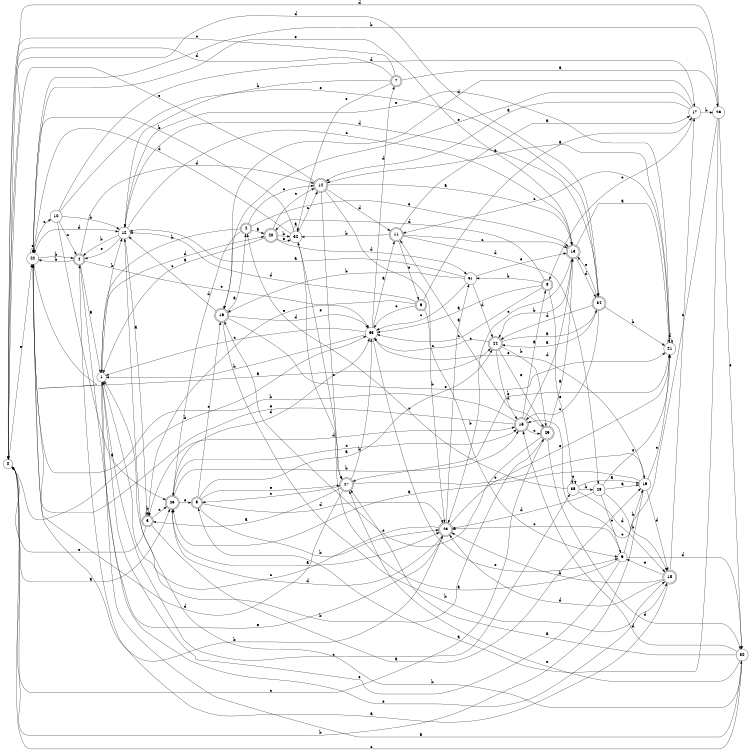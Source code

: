 digraph n29_6 {
__start0 [label="" shape="none"];

rankdir=LR;
size="8,5";

s0 [style="filled", color="black", fillcolor="white" shape="circle", label="0"];
s1 [style="filled", color="black", fillcolor="white" shape="circle", label="1"];
s2 [style="rounded,filled", color="black", fillcolor="white" shape="doublecircle", label="2"];
s3 [style="rounded,filled", color="black", fillcolor="white" shape="doublecircle", label="3"];
s4 [style="rounded,filled", color="black", fillcolor="white" shape="doublecircle", label="4"];
s5 [style="rounded,filled", color="black", fillcolor="white" shape="doublecircle", label="5"];
s6 [style="rounded,filled", color="black", fillcolor="white" shape="doublecircle", label="6"];
s7 [style="rounded,filled", color="black", fillcolor="white" shape="doublecircle", label="7"];
s8 [style="rounded,filled", color="black", fillcolor="white" shape="doublecircle", label="8"];
s9 [style="filled", color="black", fillcolor="white" shape="circle", label="9"];
s10 [style="filled", color="black", fillcolor="white" shape="circle", label="10"];
s11 [style="rounded,filled", color="black", fillcolor="white" shape="doublecircle", label="11"];
s12 [style="filled", color="black", fillcolor="white" shape="circle", label="12"];
s13 [style="rounded,filled", color="black", fillcolor="white" shape="doublecircle", label="13"];
s14 [style="rounded,filled", color="black", fillcolor="white" shape="doublecircle", label="14"];
s15 [style="rounded,filled", color="black", fillcolor="white" shape="doublecircle", label="15"];
s16 [style="rounded,filled", color="black", fillcolor="white" shape="doublecircle", label="16"];
s17 [style="filled", color="black", fillcolor="white" shape="circle", label="17"];
s18 [style="rounded,filled", color="black", fillcolor="white" shape="doublecircle", label="18"];
s19 [style="filled", color="black", fillcolor="white" shape="circle", label="19"];
s20 [style="rounded,filled", color="black", fillcolor="white" shape="doublecircle", label="20"];
s21 [style="filled", color="black", fillcolor="white" shape="circle", label="21"];
s22 [style="filled", color="black", fillcolor="white" shape="circle", label="22"];
s23 [style="rounded,filled", color="black", fillcolor="white" shape="doublecircle", label="23"];
s24 [style="rounded,filled", color="black", fillcolor="white" shape="doublecircle", label="24"];
s25 [style="rounded,filled", color="black", fillcolor="white" shape="doublecircle", label="25"];
s26 [style="filled", color="black", fillcolor="white" shape="circle", label="26"];
s27 [style="rounded,filled", color="black", fillcolor="white" shape="doublecircle", label="27"];
s28 [style="filled", color="black", fillcolor="white" shape="circle", label="28"];
s29 [style="rounded,filled", color="black", fillcolor="white" shape="doublecircle", label="29"];
s30 [style="filled", color="black", fillcolor="white" shape="circle", label="30"];
s31 [style="filled", color="black", fillcolor="white" shape="circle", label="31"];
s32 [style="filled", color="black", fillcolor="white" shape="circle", label="32"];
s33 [style="filled", color="black", fillcolor="white" shape="circle", label="33"];
s34 [style="rounded,filled", color="black", fillcolor="white" shape="doublecircle", label="34"];
s35 [style="filled", color="black", fillcolor="white" shape="circle", label="35"];
s0 -> s25 [label="a"];
s0 -> s33 [label="b"];
s0 -> s29 [label="c"];
s0 -> s34 [label="d"];
s0 -> s22 [label="e"];
s1 -> s30 [label="a"];
s1 -> s12 [label="b"];
s1 -> s35 [label="c"];
s1 -> s20 [label="d"];
s1 -> s18 [label="e"];
s2 -> s20 [label="a"];
s2 -> s1 [label="b"];
s2 -> s14 [label="c"];
s2 -> s25 [label="d"];
s2 -> s13 [label="e"];
s3 -> s19 [label="a"];
s3 -> s3 [label="b"];
s3 -> s25 [label="c"];
s3 -> s15 [label="d"];
s3 -> s0 [label="e"];
s4 -> s1 [label="a"];
s4 -> s22 [label="b"];
s4 -> s33 [label="c"];
s4 -> s14 [label="d"];
s4 -> s23 [label="e"];
s5 -> s24 [label="a"];
s5 -> s23 [label="b"];
s5 -> s16 [label="c"];
s5 -> s23 [label="d"];
s5 -> s27 [label="e"];
s6 -> s17 [label="a"];
s6 -> s23 [label="b"];
s6 -> s33 [label="c"];
s6 -> s12 [label="d"];
s6 -> s3 [label="e"];
s7 -> s26 [label="a"];
s7 -> s12 [label="b"];
s7 -> s0 [label="c"];
s7 -> s0 [label="d"];
s7 -> s32 [label="e"];
s8 -> s33 [label="a"];
s8 -> s31 [label="b"];
s8 -> s33 [label="c"];
s8 -> s20 [label="d"];
s8 -> s35 [label="e"];
s9 -> s32 [label="a"];
s9 -> s19 [label="b"];
s9 -> s23 [label="c"];
s9 -> s30 [label="d"];
s9 -> s1 [label="e"];
s10 -> s25 [label="a"];
s10 -> s12 [label="b"];
s10 -> s4 [label="c"];
s10 -> s17 [label="d"];
s10 -> s34 [label="e"];
s11 -> s17 [label="a"];
s11 -> s32 [label="b"];
s11 -> s13 [label="c"];
s11 -> s28 [label="d"];
s11 -> s6 [label="e"];
s12 -> s3 [label="a"];
s12 -> s4 [label="b"];
s12 -> s13 [label="c"];
s12 -> s34 [label="d"];
s12 -> s4 [label="e"];
s13 -> s21 [label="a"];
s13 -> s24 [label="b"];
s13 -> s23 [label="c"];
s13 -> s34 [label="d"];
s13 -> s22 [label="e"];
s14 -> s13 [label="a"];
s14 -> s9 [label="b"];
s14 -> s27 [label="c"];
s14 -> s11 [label="d"];
s14 -> s0 [label="e"];
s15 -> s8 [label="a"];
s15 -> s22 [label="b"];
s15 -> s29 [label="c"];
s15 -> s13 [label="d"];
s15 -> s22 [label="e"];
s16 -> s2 [label="a"];
s16 -> s18 [label="b"];
s16 -> s12 [label="c"];
s16 -> s33 [label="d"];
s16 -> s21 [label="e"];
s17 -> s14 [label="a"];
s17 -> s26 [label="b"];
s17 -> s8 [label="c"];
s17 -> s16 [label="d"];
s17 -> s16 [label="e"];
s18 -> s4 [label="a"];
s18 -> s23 [label="b"];
s18 -> s17 [label="c"];
s18 -> s23 [label="d"];
s18 -> s9 [label="e"];
s19 -> s25 [label="a"];
s19 -> s0 [label="b"];
s19 -> s21 [label="c"];
s19 -> s18 [label="d"];
s19 -> s33 [label="e"];
s20 -> s1 [label="a"];
s20 -> s32 [label="b"];
s20 -> s14 [label="c"];
s20 -> s31 [label="d"];
s20 -> s32 [label="e"];
s21 -> s14 [label="a"];
s21 -> s27 [label="b"];
s21 -> s11 [label="c"];
s21 -> s21 [label="d"];
s21 -> s12 [label="e"];
s22 -> s24 [label="a"];
s22 -> s4 [label="b"];
s22 -> s10 [label="c"];
s22 -> s12 [label="d"];
s22 -> s22 [label="e"];
s23 -> s31 [label="a"];
s23 -> s22 [label="b"];
s23 -> s1 [label="c"];
s23 -> s25 [label="d"];
s23 -> s21 [label="e"];
s24 -> s34 [label="a"];
s24 -> s29 [label="b"];
s24 -> s33 [label="c"];
s24 -> s15 [label="d"];
s24 -> s29 [label="e"];
s25 -> s23 [label="a"];
s25 -> s15 [label="b"];
s25 -> s15 [label="c"];
s25 -> s33 [label="d"];
s25 -> s5 [label="e"];
s26 -> s5 [label="a"];
s26 -> s22 [label="b"];
s26 -> s15 [label="c"];
s26 -> s0 [label="d"];
s26 -> s30 [label="e"];
s27 -> s3 [label="a"];
s27 -> s33 [label="b"];
s27 -> s5 [label="c"];
s27 -> s22 [label="d"];
s27 -> s19 [label="e"];
s28 -> s19 [label="a"];
s28 -> s18 [label="b"];
s28 -> s9 [label="c"];
s28 -> s23 [label="d"];
s28 -> s21 [label="e"];
s29 -> s13 [label="a"];
s29 -> s1 [label="b"];
s29 -> s11 [label="c"];
s29 -> s30 [label="d"];
s29 -> s16 [label="e"];
s30 -> s27 [label="a"];
s30 -> s12 [label="b"];
s30 -> s0 [label="c"];
s30 -> s15 [label="d"];
s30 -> s27 [label="e"];
s31 -> s12 [label="a"];
s31 -> s16 [label="b"];
s31 -> s33 [label="c"];
s31 -> s24 [label="d"];
s31 -> s13 [label="e"];
s32 -> s32 [label="a"];
s32 -> s22 [label="b"];
s32 -> s14 [label="c"];
s32 -> s22 [label="d"];
s32 -> s27 [label="e"];
s33 -> s11 [label="a"];
s33 -> s1 [label="b"];
s33 -> s1 [label="c"];
s33 -> s7 [label="d"];
s33 -> s9 [label="e"];
s34 -> s24 [label="a"];
s34 -> s21 [label="b"];
s34 -> s15 [label="c"];
s34 -> s24 [label="d"];
s34 -> s13 [label="e"];
s35 -> s19 [label="a"];
s35 -> s28 [label="b"];
s35 -> s2 [label="c"];
s35 -> s18 [label="d"];
s35 -> s35 [label="e"];

}